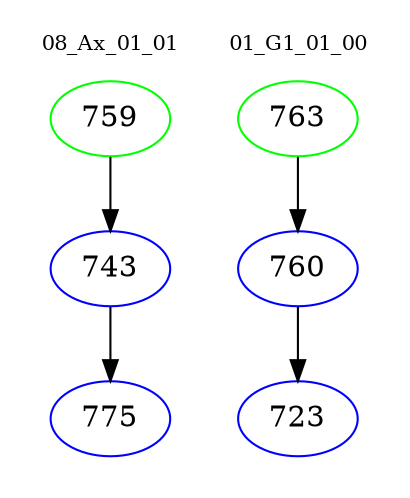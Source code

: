 digraph{
subgraph cluster_0 {
color = white
label = "08_Ax_01_01";
fontsize=10;
T0_759 [label="759", color="green"]
T0_759 -> T0_743 [color="black"]
T0_743 [label="743", color="blue"]
T0_743 -> T0_775 [color="black"]
T0_775 [label="775", color="blue"]
}
subgraph cluster_1 {
color = white
label = "01_G1_01_00";
fontsize=10;
T1_763 [label="763", color="green"]
T1_763 -> T1_760 [color="black"]
T1_760 [label="760", color="blue"]
T1_760 -> T1_723 [color="black"]
T1_723 [label="723", color="blue"]
}
}
